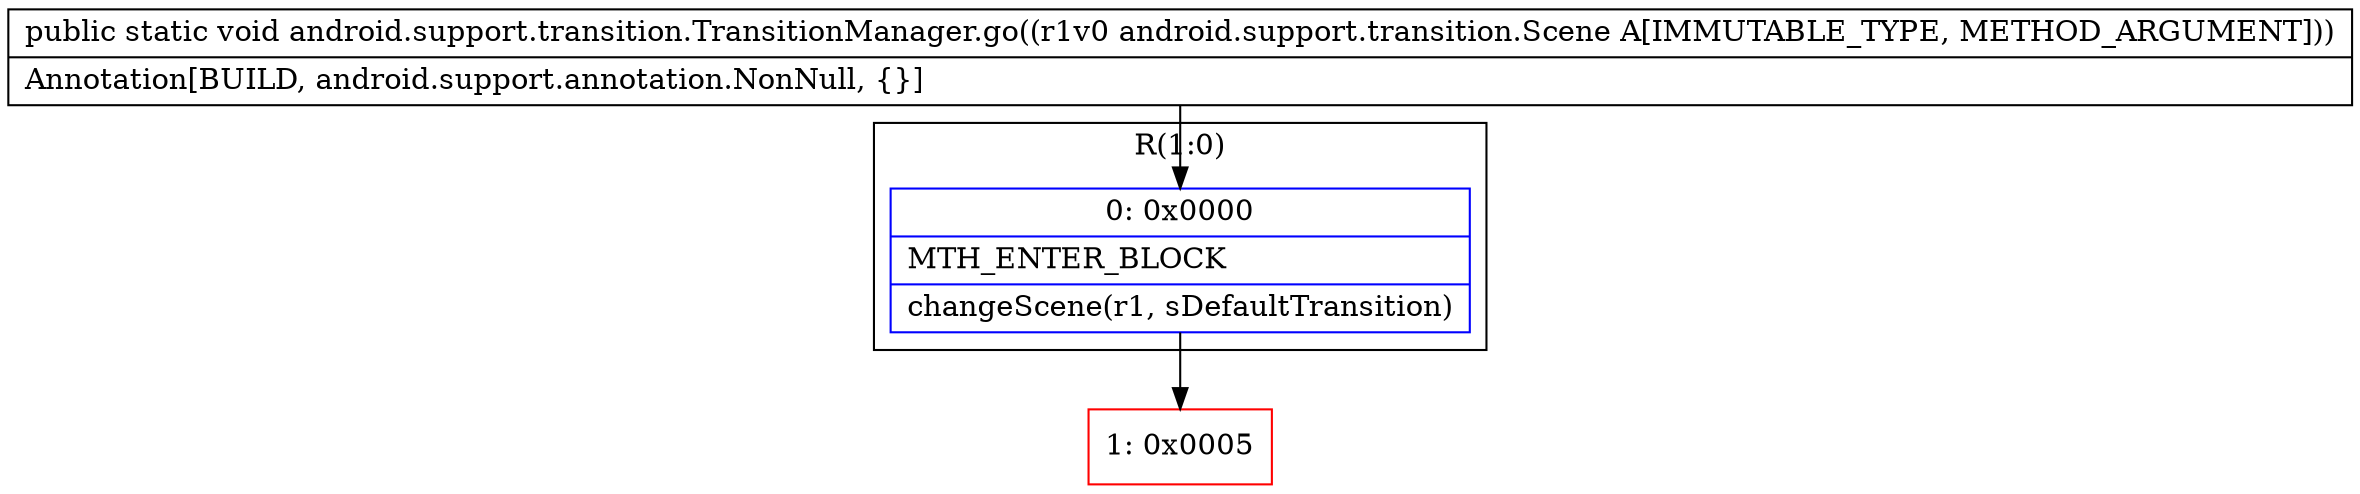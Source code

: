 digraph "CFG forandroid.support.transition.TransitionManager.go(Landroid\/support\/transition\/Scene;)V" {
subgraph cluster_Region_877146650 {
label = "R(1:0)";
node [shape=record,color=blue];
Node_0 [shape=record,label="{0\:\ 0x0000|MTH_ENTER_BLOCK\l|changeScene(r1, sDefaultTransition)\l}"];
}
Node_1 [shape=record,color=red,label="{1\:\ 0x0005}"];
MethodNode[shape=record,label="{public static void android.support.transition.TransitionManager.go((r1v0 android.support.transition.Scene A[IMMUTABLE_TYPE, METHOD_ARGUMENT]))  | Annotation[BUILD, android.support.annotation.NonNull, \{\}]\l}"];
MethodNode -> Node_0;
Node_0 -> Node_1;
}

